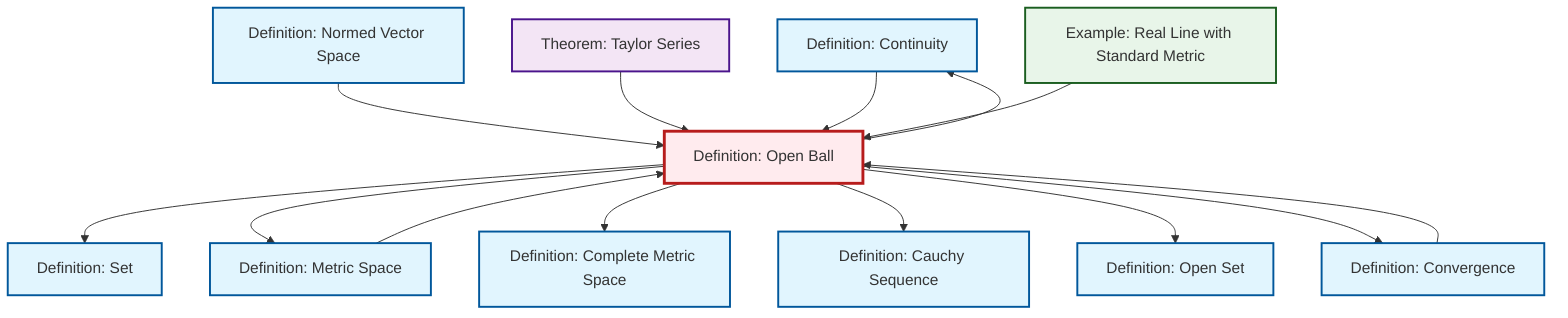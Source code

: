 graph TD
    classDef definition fill:#e1f5fe,stroke:#01579b,stroke-width:2px
    classDef theorem fill:#f3e5f5,stroke:#4a148c,stroke-width:2px
    classDef axiom fill:#fff3e0,stroke:#e65100,stroke-width:2px
    classDef example fill:#e8f5e9,stroke:#1b5e20,stroke-width:2px
    classDef current fill:#ffebee,stroke:#b71c1c,stroke-width:3px
    def-continuity["Definition: Continuity"]:::definition
    def-open-ball["Definition: Open Ball"]:::definition
    def-cauchy-sequence["Definition: Cauchy Sequence"]:::definition
    def-convergence["Definition: Convergence"]:::definition
    def-metric-space["Definition: Metric Space"]:::definition
    thm-taylor-series["Theorem: Taylor Series"]:::theorem
    def-set["Definition: Set"]:::definition
    def-complete-metric-space["Definition: Complete Metric Space"]:::definition
    ex-real-line-metric["Example: Real Line with Standard Metric"]:::example
    def-normed-vector-space["Definition: Normed Vector Space"]:::definition
    def-open-set["Definition: Open Set"]:::definition
    def-open-ball --> def-set
    def-normed-vector-space --> def-open-ball
    def-open-ball --> def-metric-space
    def-metric-space --> def-open-ball
    def-open-ball --> def-continuity
    thm-taylor-series --> def-open-ball
    def-open-ball --> def-complete-metric-space
    def-open-ball --> def-cauchy-sequence
    def-open-ball --> def-open-set
    def-convergence --> def-open-ball
    def-continuity --> def-open-ball
    ex-real-line-metric --> def-open-ball
    def-open-ball --> def-convergence
    class def-open-ball current